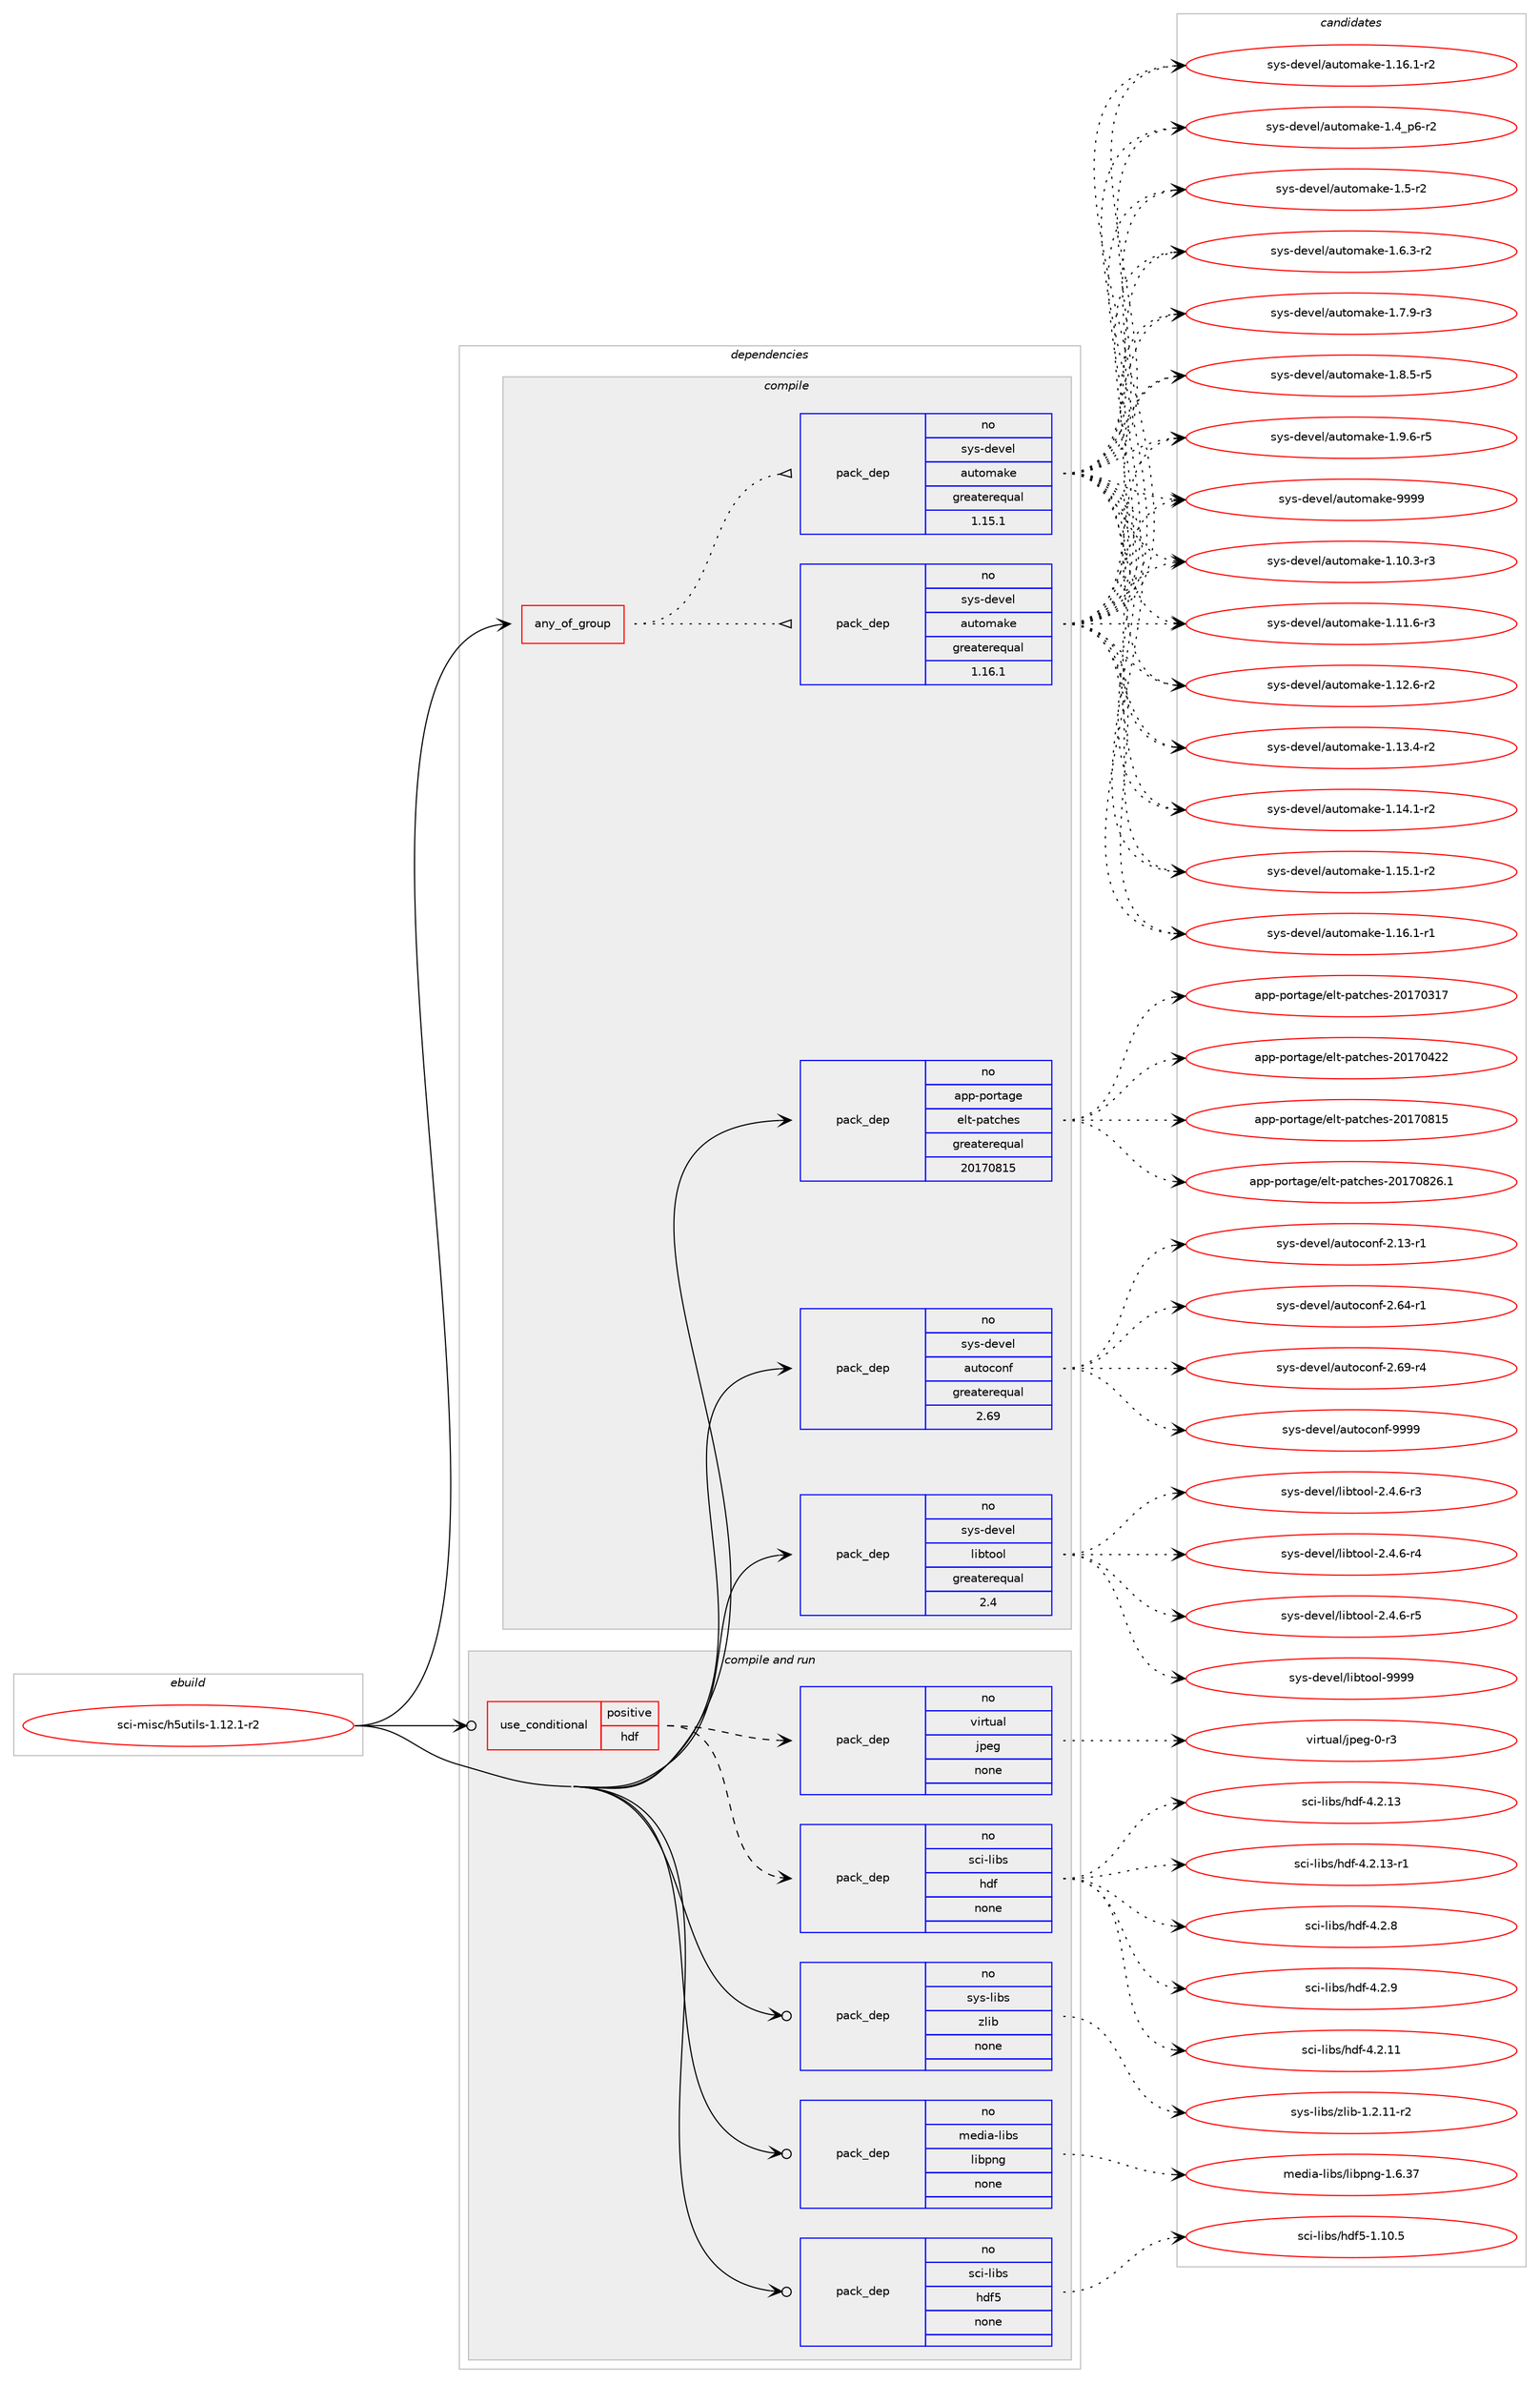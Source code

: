 digraph prolog {

# *************
# Graph options
# *************

newrank=true;
concentrate=true;
compound=true;
graph [rankdir=LR,fontname=Helvetica,fontsize=10,ranksep=1.5];#, ranksep=2.5, nodesep=0.2];
edge  [arrowhead=vee];
node  [fontname=Helvetica,fontsize=10];

# **********
# The ebuild
# **********

subgraph cluster_leftcol {
color=gray;
rank=same;
label=<<i>ebuild</i>>;
id [label="sci-misc/h5utils-1.12.1-r2", color=red, width=4, href="../sci-misc/h5utils-1.12.1-r2.svg"];
}

# ****************
# The dependencies
# ****************

subgraph cluster_midcol {
color=gray;
label=<<i>dependencies</i>>;
subgraph cluster_compile {
fillcolor="#eeeeee";
style=filled;
label=<<i>compile</i>>;
subgraph any14742 {
dependency862941 [label=<<TABLE BORDER="0" CELLBORDER="1" CELLSPACING="0" CELLPADDING="4"><TR><TD CELLPADDING="10">any_of_group</TD></TR></TABLE>>, shape=none, color=red];subgraph pack638220 {
dependency862942 [label=<<TABLE BORDER="0" CELLBORDER="1" CELLSPACING="0" CELLPADDING="4" WIDTH="220"><TR><TD ROWSPAN="6" CELLPADDING="30">pack_dep</TD></TR><TR><TD WIDTH="110">no</TD></TR><TR><TD>sys-devel</TD></TR><TR><TD>automake</TD></TR><TR><TD>greaterequal</TD></TR><TR><TD>1.16.1</TD></TR></TABLE>>, shape=none, color=blue];
}
dependency862941:e -> dependency862942:w [weight=20,style="dotted",arrowhead="oinv"];
subgraph pack638221 {
dependency862943 [label=<<TABLE BORDER="0" CELLBORDER="1" CELLSPACING="0" CELLPADDING="4" WIDTH="220"><TR><TD ROWSPAN="6" CELLPADDING="30">pack_dep</TD></TR><TR><TD WIDTH="110">no</TD></TR><TR><TD>sys-devel</TD></TR><TR><TD>automake</TD></TR><TR><TD>greaterequal</TD></TR><TR><TD>1.15.1</TD></TR></TABLE>>, shape=none, color=blue];
}
dependency862941:e -> dependency862943:w [weight=20,style="dotted",arrowhead="oinv"];
}
id:e -> dependency862941:w [weight=20,style="solid",arrowhead="vee"];
subgraph pack638222 {
dependency862944 [label=<<TABLE BORDER="0" CELLBORDER="1" CELLSPACING="0" CELLPADDING="4" WIDTH="220"><TR><TD ROWSPAN="6" CELLPADDING="30">pack_dep</TD></TR><TR><TD WIDTH="110">no</TD></TR><TR><TD>app-portage</TD></TR><TR><TD>elt-patches</TD></TR><TR><TD>greaterequal</TD></TR><TR><TD>20170815</TD></TR></TABLE>>, shape=none, color=blue];
}
id:e -> dependency862944:w [weight=20,style="solid",arrowhead="vee"];
subgraph pack638223 {
dependency862945 [label=<<TABLE BORDER="0" CELLBORDER="1" CELLSPACING="0" CELLPADDING="4" WIDTH="220"><TR><TD ROWSPAN="6" CELLPADDING="30">pack_dep</TD></TR><TR><TD WIDTH="110">no</TD></TR><TR><TD>sys-devel</TD></TR><TR><TD>autoconf</TD></TR><TR><TD>greaterequal</TD></TR><TR><TD>2.69</TD></TR></TABLE>>, shape=none, color=blue];
}
id:e -> dependency862945:w [weight=20,style="solid",arrowhead="vee"];
subgraph pack638224 {
dependency862946 [label=<<TABLE BORDER="0" CELLBORDER="1" CELLSPACING="0" CELLPADDING="4" WIDTH="220"><TR><TD ROWSPAN="6" CELLPADDING="30">pack_dep</TD></TR><TR><TD WIDTH="110">no</TD></TR><TR><TD>sys-devel</TD></TR><TR><TD>libtool</TD></TR><TR><TD>greaterequal</TD></TR><TR><TD>2.4</TD></TR></TABLE>>, shape=none, color=blue];
}
id:e -> dependency862946:w [weight=20,style="solid",arrowhead="vee"];
}
subgraph cluster_compileandrun {
fillcolor="#eeeeee";
style=filled;
label=<<i>compile and run</i>>;
subgraph cond209467 {
dependency862947 [label=<<TABLE BORDER="0" CELLBORDER="1" CELLSPACING="0" CELLPADDING="4"><TR><TD ROWSPAN="3" CELLPADDING="10">use_conditional</TD></TR><TR><TD>positive</TD></TR><TR><TD>hdf</TD></TR></TABLE>>, shape=none, color=red];
subgraph pack638225 {
dependency862948 [label=<<TABLE BORDER="0" CELLBORDER="1" CELLSPACING="0" CELLPADDING="4" WIDTH="220"><TR><TD ROWSPAN="6" CELLPADDING="30">pack_dep</TD></TR><TR><TD WIDTH="110">no</TD></TR><TR><TD>sci-libs</TD></TR><TR><TD>hdf</TD></TR><TR><TD>none</TD></TR><TR><TD></TD></TR></TABLE>>, shape=none, color=blue];
}
dependency862947:e -> dependency862948:w [weight=20,style="dashed",arrowhead="vee"];
subgraph pack638226 {
dependency862949 [label=<<TABLE BORDER="0" CELLBORDER="1" CELLSPACING="0" CELLPADDING="4" WIDTH="220"><TR><TD ROWSPAN="6" CELLPADDING="30">pack_dep</TD></TR><TR><TD WIDTH="110">no</TD></TR><TR><TD>virtual</TD></TR><TR><TD>jpeg</TD></TR><TR><TD>none</TD></TR><TR><TD></TD></TR></TABLE>>, shape=none, color=blue];
}
dependency862947:e -> dependency862949:w [weight=20,style="dashed",arrowhead="vee"];
}
id:e -> dependency862947:w [weight=20,style="solid",arrowhead="odotvee"];
subgraph pack638227 {
dependency862950 [label=<<TABLE BORDER="0" CELLBORDER="1" CELLSPACING="0" CELLPADDING="4" WIDTH="220"><TR><TD ROWSPAN="6" CELLPADDING="30">pack_dep</TD></TR><TR><TD WIDTH="110">no</TD></TR><TR><TD>media-libs</TD></TR><TR><TD>libpng</TD></TR><TR><TD>none</TD></TR><TR><TD></TD></TR></TABLE>>, shape=none, color=blue];
}
id:e -> dependency862950:w [weight=20,style="solid",arrowhead="odotvee"];
subgraph pack638228 {
dependency862951 [label=<<TABLE BORDER="0" CELLBORDER="1" CELLSPACING="0" CELLPADDING="4" WIDTH="220"><TR><TD ROWSPAN="6" CELLPADDING="30">pack_dep</TD></TR><TR><TD WIDTH="110">no</TD></TR><TR><TD>sci-libs</TD></TR><TR><TD>hdf5</TD></TR><TR><TD>none</TD></TR><TR><TD></TD></TR></TABLE>>, shape=none, color=blue];
}
id:e -> dependency862951:w [weight=20,style="solid",arrowhead="odotvee"];
subgraph pack638229 {
dependency862952 [label=<<TABLE BORDER="0" CELLBORDER="1" CELLSPACING="0" CELLPADDING="4" WIDTH="220"><TR><TD ROWSPAN="6" CELLPADDING="30">pack_dep</TD></TR><TR><TD WIDTH="110">no</TD></TR><TR><TD>sys-libs</TD></TR><TR><TD>zlib</TD></TR><TR><TD>none</TD></TR><TR><TD></TD></TR></TABLE>>, shape=none, color=blue];
}
id:e -> dependency862952:w [weight=20,style="solid",arrowhead="odotvee"];
}
subgraph cluster_run {
fillcolor="#eeeeee";
style=filled;
label=<<i>run</i>>;
}
}

# **************
# The candidates
# **************

subgraph cluster_choices {
rank=same;
color=gray;
label=<<i>candidates</i>>;

subgraph choice638220 {
color=black;
nodesep=1;
choice11512111545100101118101108479711711611110997107101454946494846514511451 [label="sys-devel/automake-1.10.3-r3", color=red, width=4,href="../sys-devel/automake-1.10.3-r3.svg"];
choice11512111545100101118101108479711711611110997107101454946494946544511451 [label="sys-devel/automake-1.11.6-r3", color=red, width=4,href="../sys-devel/automake-1.11.6-r3.svg"];
choice11512111545100101118101108479711711611110997107101454946495046544511450 [label="sys-devel/automake-1.12.6-r2", color=red, width=4,href="../sys-devel/automake-1.12.6-r2.svg"];
choice11512111545100101118101108479711711611110997107101454946495146524511450 [label="sys-devel/automake-1.13.4-r2", color=red, width=4,href="../sys-devel/automake-1.13.4-r2.svg"];
choice11512111545100101118101108479711711611110997107101454946495246494511450 [label="sys-devel/automake-1.14.1-r2", color=red, width=4,href="../sys-devel/automake-1.14.1-r2.svg"];
choice11512111545100101118101108479711711611110997107101454946495346494511450 [label="sys-devel/automake-1.15.1-r2", color=red, width=4,href="../sys-devel/automake-1.15.1-r2.svg"];
choice11512111545100101118101108479711711611110997107101454946495446494511449 [label="sys-devel/automake-1.16.1-r1", color=red, width=4,href="../sys-devel/automake-1.16.1-r1.svg"];
choice11512111545100101118101108479711711611110997107101454946495446494511450 [label="sys-devel/automake-1.16.1-r2", color=red, width=4,href="../sys-devel/automake-1.16.1-r2.svg"];
choice115121115451001011181011084797117116111109971071014549465295112544511450 [label="sys-devel/automake-1.4_p6-r2", color=red, width=4,href="../sys-devel/automake-1.4_p6-r2.svg"];
choice11512111545100101118101108479711711611110997107101454946534511450 [label="sys-devel/automake-1.5-r2", color=red, width=4,href="../sys-devel/automake-1.5-r2.svg"];
choice115121115451001011181011084797117116111109971071014549465446514511450 [label="sys-devel/automake-1.6.3-r2", color=red, width=4,href="../sys-devel/automake-1.6.3-r2.svg"];
choice115121115451001011181011084797117116111109971071014549465546574511451 [label="sys-devel/automake-1.7.9-r3", color=red, width=4,href="../sys-devel/automake-1.7.9-r3.svg"];
choice115121115451001011181011084797117116111109971071014549465646534511453 [label="sys-devel/automake-1.8.5-r5", color=red, width=4,href="../sys-devel/automake-1.8.5-r5.svg"];
choice115121115451001011181011084797117116111109971071014549465746544511453 [label="sys-devel/automake-1.9.6-r5", color=red, width=4,href="../sys-devel/automake-1.9.6-r5.svg"];
choice115121115451001011181011084797117116111109971071014557575757 [label="sys-devel/automake-9999", color=red, width=4,href="../sys-devel/automake-9999.svg"];
dependency862942:e -> choice11512111545100101118101108479711711611110997107101454946494846514511451:w [style=dotted,weight="100"];
dependency862942:e -> choice11512111545100101118101108479711711611110997107101454946494946544511451:w [style=dotted,weight="100"];
dependency862942:e -> choice11512111545100101118101108479711711611110997107101454946495046544511450:w [style=dotted,weight="100"];
dependency862942:e -> choice11512111545100101118101108479711711611110997107101454946495146524511450:w [style=dotted,weight="100"];
dependency862942:e -> choice11512111545100101118101108479711711611110997107101454946495246494511450:w [style=dotted,weight="100"];
dependency862942:e -> choice11512111545100101118101108479711711611110997107101454946495346494511450:w [style=dotted,weight="100"];
dependency862942:e -> choice11512111545100101118101108479711711611110997107101454946495446494511449:w [style=dotted,weight="100"];
dependency862942:e -> choice11512111545100101118101108479711711611110997107101454946495446494511450:w [style=dotted,weight="100"];
dependency862942:e -> choice115121115451001011181011084797117116111109971071014549465295112544511450:w [style=dotted,weight="100"];
dependency862942:e -> choice11512111545100101118101108479711711611110997107101454946534511450:w [style=dotted,weight="100"];
dependency862942:e -> choice115121115451001011181011084797117116111109971071014549465446514511450:w [style=dotted,weight="100"];
dependency862942:e -> choice115121115451001011181011084797117116111109971071014549465546574511451:w [style=dotted,weight="100"];
dependency862942:e -> choice115121115451001011181011084797117116111109971071014549465646534511453:w [style=dotted,weight="100"];
dependency862942:e -> choice115121115451001011181011084797117116111109971071014549465746544511453:w [style=dotted,weight="100"];
dependency862942:e -> choice115121115451001011181011084797117116111109971071014557575757:w [style=dotted,weight="100"];
}
subgraph choice638221 {
color=black;
nodesep=1;
choice11512111545100101118101108479711711611110997107101454946494846514511451 [label="sys-devel/automake-1.10.3-r3", color=red, width=4,href="../sys-devel/automake-1.10.3-r3.svg"];
choice11512111545100101118101108479711711611110997107101454946494946544511451 [label="sys-devel/automake-1.11.6-r3", color=red, width=4,href="../sys-devel/automake-1.11.6-r3.svg"];
choice11512111545100101118101108479711711611110997107101454946495046544511450 [label="sys-devel/automake-1.12.6-r2", color=red, width=4,href="../sys-devel/automake-1.12.6-r2.svg"];
choice11512111545100101118101108479711711611110997107101454946495146524511450 [label="sys-devel/automake-1.13.4-r2", color=red, width=4,href="../sys-devel/automake-1.13.4-r2.svg"];
choice11512111545100101118101108479711711611110997107101454946495246494511450 [label="sys-devel/automake-1.14.1-r2", color=red, width=4,href="../sys-devel/automake-1.14.1-r2.svg"];
choice11512111545100101118101108479711711611110997107101454946495346494511450 [label="sys-devel/automake-1.15.1-r2", color=red, width=4,href="../sys-devel/automake-1.15.1-r2.svg"];
choice11512111545100101118101108479711711611110997107101454946495446494511449 [label="sys-devel/automake-1.16.1-r1", color=red, width=4,href="../sys-devel/automake-1.16.1-r1.svg"];
choice11512111545100101118101108479711711611110997107101454946495446494511450 [label="sys-devel/automake-1.16.1-r2", color=red, width=4,href="../sys-devel/automake-1.16.1-r2.svg"];
choice115121115451001011181011084797117116111109971071014549465295112544511450 [label="sys-devel/automake-1.4_p6-r2", color=red, width=4,href="../sys-devel/automake-1.4_p6-r2.svg"];
choice11512111545100101118101108479711711611110997107101454946534511450 [label="sys-devel/automake-1.5-r2", color=red, width=4,href="../sys-devel/automake-1.5-r2.svg"];
choice115121115451001011181011084797117116111109971071014549465446514511450 [label="sys-devel/automake-1.6.3-r2", color=red, width=4,href="../sys-devel/automake-1.6.3-r2.svg"];
choice115121115451001011181011084797117116111109971071014549465546574511451 [label="sys-devel/automake-1.7.9-r3", color=red, width=4,href="../sys-devel/automake-1.7.9-r3.svg"];
choice115121115451001011181011084797117116111109971071014549465646534511453 [label="sys-devel/automake-1.8.5-r5", color=red, width=4,href="../sys-devel/automake-1.8.5-r5.svg"];
choice115121115451001011181011084797117116111109971071014549465746544511453 [label="sys-devel/automake-1.9.6-r5", color=red, width=4,href="../sys-devel/automake-1.9.6-r5.svg"];
choice115121115451001011181011084797117116111109971071014557575757 [label="sys-devel/automake-9999", color=red, width=4,href="../sys-devel/automake-9999.svg"];
dependency862943:e -> choice11512111545100101118101108479711711611110997107101454946494846514511451:w [style=dotted,weight="100"];
dependency862943:e -> choice11512111545100101118101108479711711611110997107101454946494946544511451:w [style=dotted,weight="100"];
dependency862943:e -> choice11512111545100101118101108479711711611110997107101454946495046544511450:w [style=dotted,weight="100"];
dependency862943:e -> choice11512111545100101118101108479711711611110997107101454946495146524511450:w [style=dotted,weight="100"];
dependency862943:e -> choice11512111545100101118101108479711711611110997107101454946495246494511450:w [style=dotted,weight="100"];
dependency862943:e -> choice11512111545100101118101108479711711611110997107101454946495346494511450:w [style=dotted,weight="100"];
dependency862943:e -> choice11512111545100101118101108479711711611110997107101454946495446494511449:w [style=dotted,weight="100"];
dependency862943:e -> choice11512111545100101118101108479711711611110997107101454946495446494511450:w [style=dotted,weight="100"];
dependency862943:e -> choice115121115451001011181011084797117116111109971071014549465295112544511450:w [style=dotted,weight="100"];
dependency862943:e -> choice11512111545100101118101108479711711611110997107101454946534511450:w [style=dotted,weight="100"];
dependency862943:e -> choice115121115451001011181011084797117116111109971071014549465446514511450:w [style=dotted,weight="100"];
dependency862943:e -> choice115121115451001011181011084797117116111109971071014549465546574511451:w [style=dotted,weight="100"];
dependency862943:e -> choice115121115451001011181011084797117116111109971071014549465646534511453:w [style=dotted,weight="100"];
dependency862943:e -> choice115121115451001011181011084797117116111109971071014549465746544511453:w [style=dotted,weight="100"];
dependency862943:e -> choice115121115451001011181011084797117116111109971071014557575757:w [style=dotted,weight="100"];
}
subgraph choice638222 {
color=black;
nodesep=1;
choice97112112451121111141169710310147101108116451129711699104101115455048495548514955 [label="app-portage/elt-patches-20170317", color=red, width=4,href="../app-portage/elt-patches-20170317.svg"];
choice97112112451121111141169710310147101108116451129711699104101115455048495548525050 [label="app-portage/elt-patches-20170422", color=red, width=4,href="../app-portage/elt-patches-20170422.svg"];
choice97112112451121111141169710310147101108116451129711699104101115455048495548564953 [label="app-portage/elt-patches-20170815", color=red, width=4,href="../app-portage/elt-patches-20170815.svg"];
choice971121124511211111411697103101471011081164511297116991041011154550484955485650544649 [label="app-portage/elt-patches-20170826.1", color=red, width=4,href="../app-portage/elt-patches-20170826.1.svg"];
dependency862944:e -> choice97112112451121111141169710310147101108116451129711699104101115455048495548514955:w [style=dotted,weight="100"];
dependency862944:e -> choice97112112451121111141169710310147101108116451129711699104101115455048495548525050:w [style=dotted,weight="100"];
dependency862944:e -> choice97112112451121111141169710310147101108116451129711699104101115455048495548564953:w [style=dotted,weight="100"];
dependency862944:e -> choice971121124511211111411697103101471011081164511297116991041011154550484955485650544649:w [style=dotted,weight="100"];
}
subgraph choice638223 {
color=black;
nodesep=1;
choice1151211154510010111810110847971171161119911111010245504649514511449 [label="sys-devel/autoconf-2.13-r1", color=red, width=4,href="../sys-devel/autoconf-2.13-r1.svg"];
choice1151211154510010111810110847971171161119911111010245504654524511449 [label="sys-devel/autoconf-2.64-r1", color=red, width=4,href="../sys-devel/autoconf-2.64-r1.svg"];
choice1151211154510010111810110847971171161119911111010245504654574511452 [label="sys-devel/autoconf-2.69-r4", color=red, width=4,href="../sys-devel/autoconf-2.69-r4.svg"];
choice115121115451001011181011084797117116111991111101024557575757 [label="sys-devel/autoconf-9999", color=red, width=4,href="../sys-devel/autoconf-9999.svg"];
dependency862945:e -> choice1151211154510010111810110847971171161119911111010245504649514511449:w [style=dotted,weight="100"];
dependency862945:e -> choice1151211154510010111810110847971171161119911111010245504654524511449:w [style=dotted,weight="100"];
dependency862945:e -> choice1151211154510010111810110847971171161119911111010245504654574511452:w [style=dotted,weight="100"];
dependency862945:e -> choice115121115451001011181011084797117116111991111101024557575757:w [style=dotted,weight="100"];
}
subgraph choice638224 {
color=black;
nodesep=1;
choice1151211154510010111810110847108105981161111111084550465246544511451 [label="sys-devel/libtool-2.4.6-r3", color=red, width=4,href="../sys-devel/libtool-2.4.6-r3.svg"];
choice1151211154510010111810110847108105981161111111084550465246544511452 [label="sys-devel/libtool-2.4.6-r4", color=red, width=4,href="../sys-devel/libtool-2.4.6-r4.svg"];
choice1151211154510010111810110847108105981161111111084550465246544511453 [label="sys-devel/libtool-2.4.6-r5", color=red, width=4,href="../sys-devel/libtool-2.4.6-r5.svg"];
choice1151211154510010111810110847108105981161111111084557575757 [label="sys-devel/libtool-9999", color=red, width=4,href="../sys-devel/libtool-9999.svg"];
dependency862946:e -> choice1151211154510010111810110847108105981161111111084550465246544511451:w [style=dotted,weight="100"];
dependency862946:e -> choice1151211154510010111810110847108105981161111111084550465246544511452:w [style=dotted,weight="100"];
dependency862946:e -> choice1151211154510010111810110847108105981161111111084550465246544511453:w [style=dotted,weight="100"];
dependency862946:e -> choice1151211154510010111810110847108105981161111111084557575757:w [style=dotted,weight="100"];
}
subgraph choice638225 {
color=black;
nodesep=1;
choice1159910545108105981154710410010245524650464949 [label="sci-libs/hdf-4.2.11", color=red, width=4,href="../sci-libs/hdf-4.2.11.svg"];
choice1159910545108105981154710410010245524650464951 [label="sci-libs/hdf-4.2.13", color=red, width=4,href="../sci-libs/hdf-4.2.13.svg"];
choice11599105451081059811547104100102455246504649514511449 [label="sci-libs/hdf-4.2.13-r1", color=red, width=4,href="../sci-libs/hdf-4.2.13-r1.svg"];
choice11599105451081059811547104100102455246504656 [label="sci-libs/hdf-4.2.8", color=red, width=4,href="../sci-libs/hdf-4.2.8.svg"];
choice11599105451081059811547104100102455246504657 [label="sci-libs/hdf-4.2.9", color=red, width=4,href="../sci-libs/hdf-4.2.9.svg"];
dependency862948:e -> choice1159910545108105981154710410010245524650464949:w [style=dotted,weight="100"];
dependency862948:e -> choice1159910545108105981154710410010245524650464951:w [style=dotted,weight="100"];
dependency862948:e -> choice11599105451081059811547104100102455246504649514511449:w [style=dotted,weight="100"];
dependency862948:e -> choice11599105451081059811547104100102455246504656:w [style=dotted,weight="100"];
dependency862948:e -> choice11599105451081059811547104100102455246504657:w [style=dotted,weight="100"];
}
subgraph choice638226 {
color=black;
nodesep=1;
choice118105114116117971084710611210110345484511451 [label="virtual/jpeg-0-r3", color=red, width=4,href="../virtual/jpeg-0-r3.svg"];
dependency862949:e -> choice118105114116117971084710611210110345484511451:w [style=dotted,weight="100"];
}
subgraph choice638227 {
color=black;
nodesep=1;
choice109101100105974510810598115471081059811211010345494654465155 [label="media-libs/libpng-1.6.37", color=red, width=4,href="../media-libs/libpng-1.6.37.svg"];
dependency862950:e -> choice109101100105974510810598115471081059811211010345494654465155:w [style=dotted,weight="100"];
}
subgraph choice638228 {
color=black;
nodesep=1;
choice115991054510810598115471041001025345494649484653 [label="sci-libs/hdf5-1.10.5", color=red, width=4,href="../sci-libs/hdf5-1.10.5.svg"];
dependency862951:e -> choice115991054510810598115471041001025345494649484653:w [style=dotted,weight="100"];
}
subgraph choice638229 {
color=black;
nodesep=1;
choice11512111545108105981154712210810598454946504649494511450 [label="sys-libs/zlib-1.2.11-r2", color=red, width=4,href="../sys-libs/zlib-1.2.11-r2.svg"];
dependency862952:e -> choice11512111545108105981154712210810598454946504649494511450:w [style=dotted,weight="100"];
}
}

}
